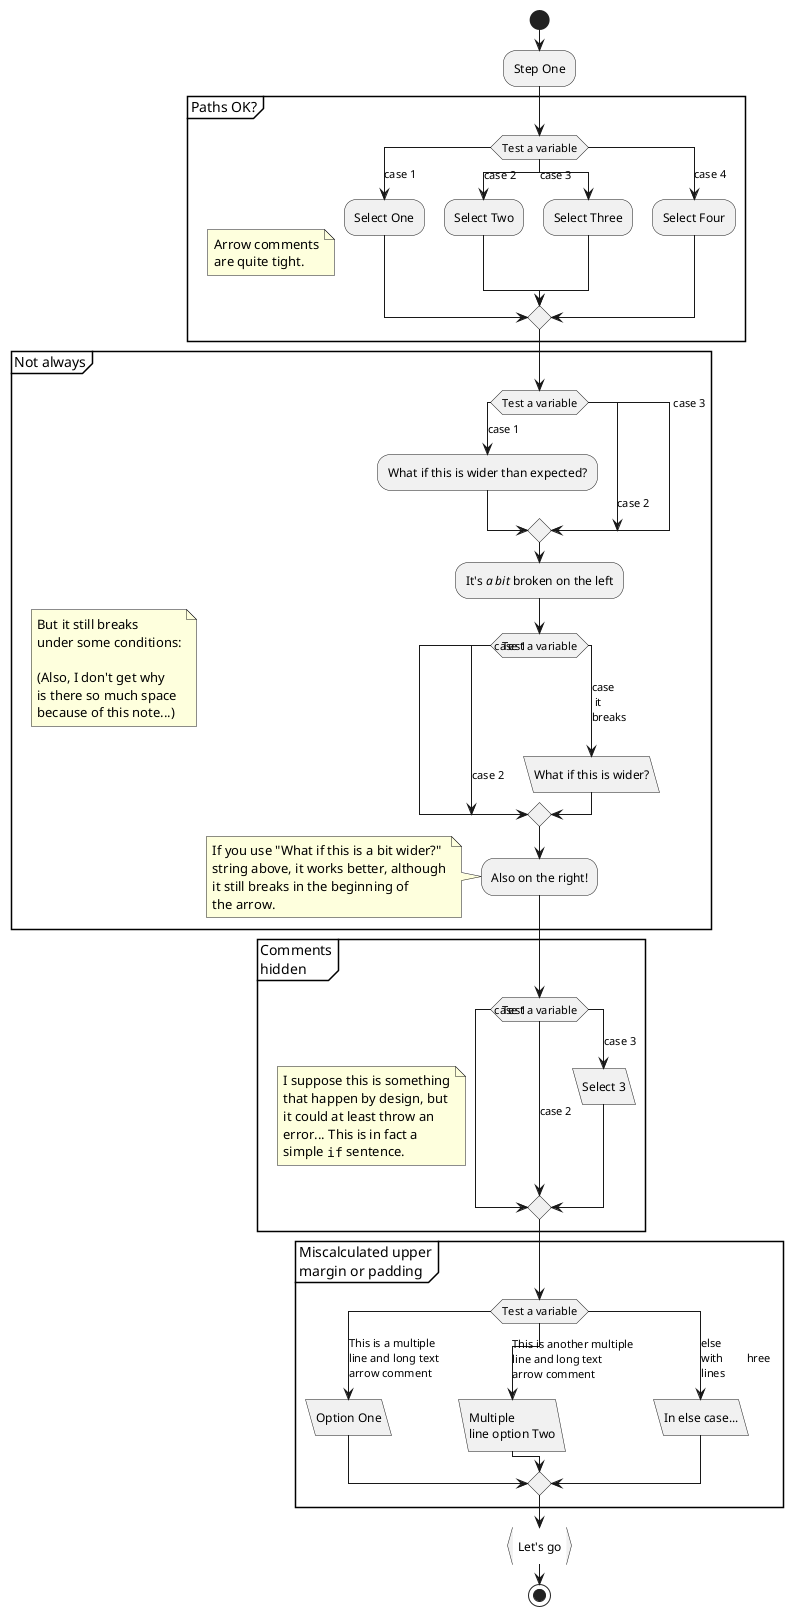 {
  "sha1": "toncvvnp0k75h4ufjwrabrawj3etbwk",
  "insertion": {
    "when": "2024-06-04T17:28:46.546Z",
    "url": "https://github.com/plantuml/plantuml/issues/180",
    "user": "plantuml@gmail.com"
  }
}
@startuml

start

:Step One;
partition "Paths OK?" {
    note
        Arrow comments
        are quite tight.
    end note
	switch (Test a variable)
		case (case 1)
			:Select One;
		case (case 2)
			:Select Two;
		case (case 3)
			:Select Three;
		case (case 4)
			:Select Four;
	endswitch
}

partition "Not always" {
    note
        But it still breaks
        under some conditions:
        
        (Also, I don't get why
        is there so much space
        because of this note...)
    end note
	switch (Test a variable)
		case (case 1)
			:What if this is wider than expected?;
		case (case 2)
		case (case 3)
	endswitch
	:It's //a bit// broken on the left;
	switch (Test a variable)
		case (case 1)
		case (case 2)
		case (case\n it \nbreaks)
			:What if this is wider?; <<load>>
	endswitch
	:Also on the right!;
	note
	 If you use "What if this is a bit wider?"
	 string above, it works better, although
	 it still breaks in the beginning of
	 the arrow.
	end note
}

partition "Comments\nhidden" {
    note
        I suppose this is something
        that happen by design, but
        it could at least throw an
        error... This is in fact a
        simple ""if"" sentence.
    end note
	switch (Test a variable)
		case (case 1)
		case (case 2)
		case (case 3)
			:Select 3; <<load>>
	endswitch
}

partition "Miscalculated upper\nmargin or padding" {
	switch (Test a variable)
		case (This is a multiple\nline and long text\narrow comment)
			:Option One; <<load>>
		case (This is another multiple\nline and long text\narrow comment)
			:Multiple\nline option Two; <<load>>
		case (else\nwith \three \nlines)
			:In else case...; <<load>>
	endswitch
}

:Let's go; <<continuous>>

stop

@enduml
